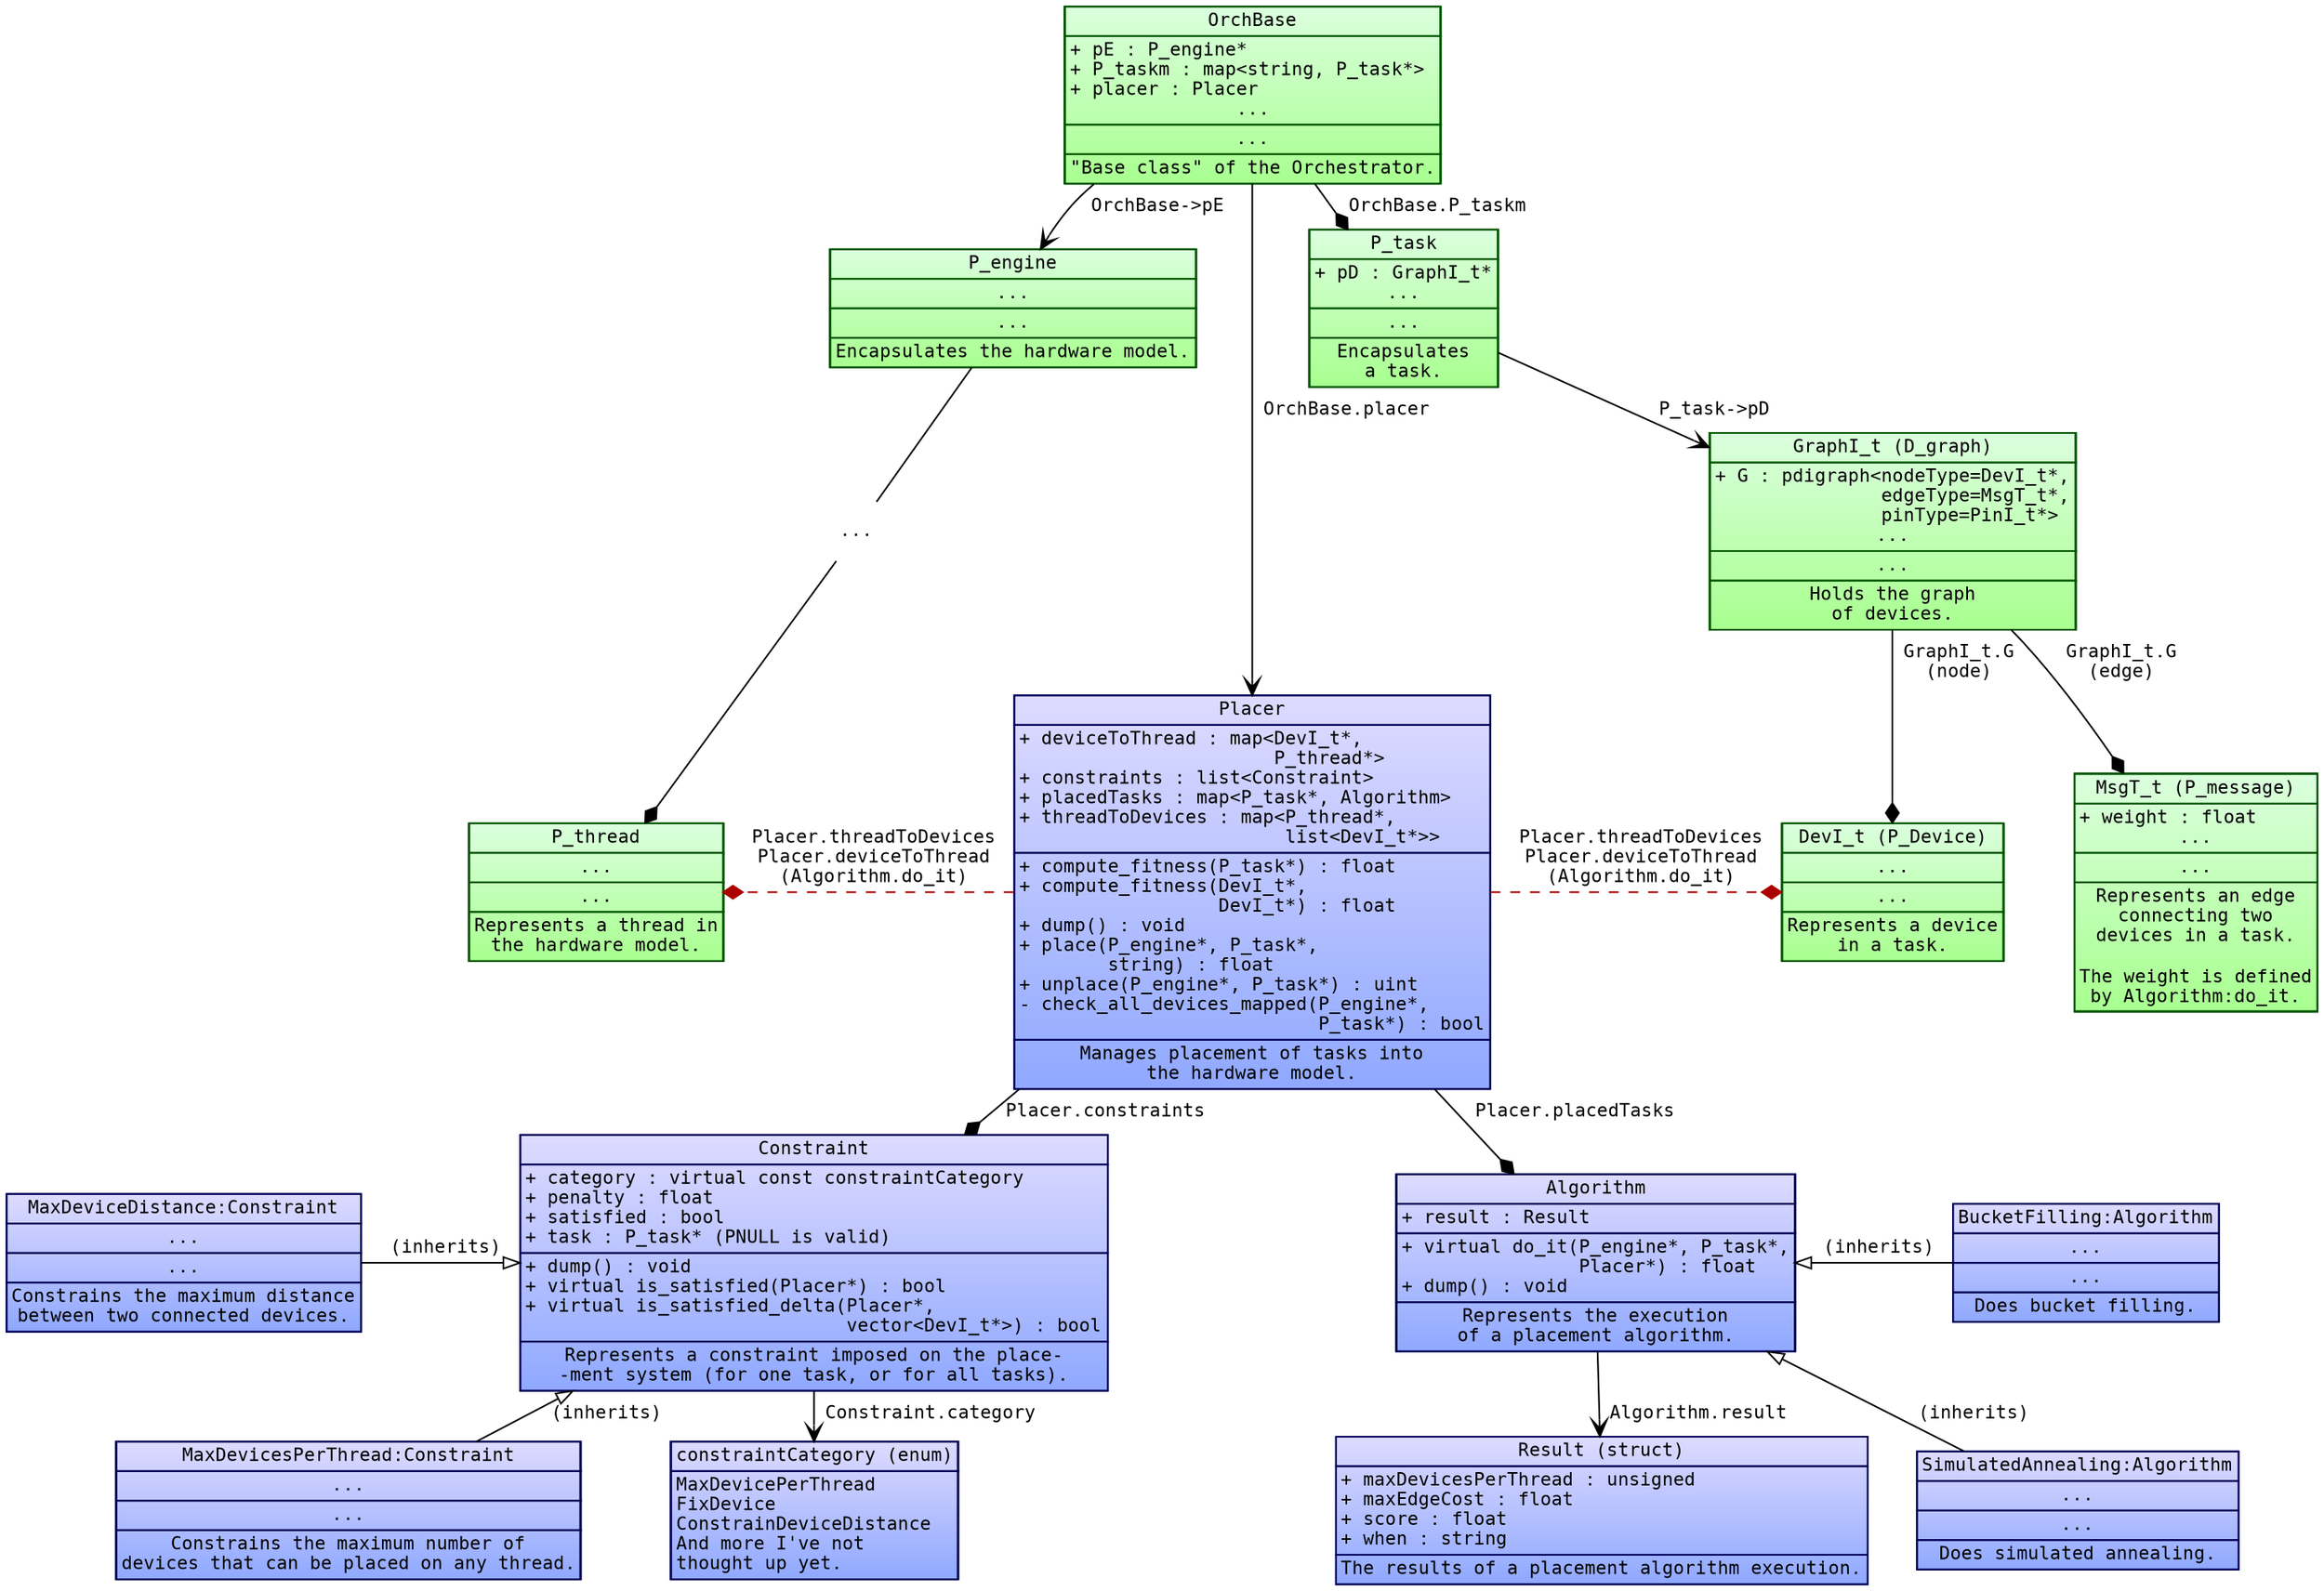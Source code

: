 digraph G {
    fontname="Inconsolata";
    fontsize=11;
    margin=0;
    nodesep=0.3;
    rankdir="UD";
    ranksep=0.2;

    /* Class definitions (as graph nodes) */
    node[color="#005500",
         fillcolor="#DBFFDE:#A8FF8F",
         fontname="Inconsolata",
         fontsize=11,
         gradientangle=270,
         margin=0,
         shape="rect",
         style="filled"];

    /* Class definitions (as graph nodes). */
    OrchBase[label=<<TABLE BORDER="0" CELLBORDER="1" CELLSPACING="0">
<TR><TD>OrchBase</TD></TR>
<TR><TD ALIGN="LEFT">
+ pE : P_engine*<BR ALIGN="LEFT"/>
+ P_taskm : map&lt;string, P_task*&gt;<BR ALIGN="LEFT"/>
+ placer : Placer<BR ALIGN="LEFT"/>
 ...<BR ALIGN="TEXT"/>
</TD></TR>
<TR><TD ALIGN="TEXT">
...<BR ALIGN="TEXT"/>
</TD></TR>
<TR><TD ALIGN="TEXT">
"Base class" of the Orchestrator.<BR ALIGN="TEXT"/>
</TD></TR></TABLE>>];

    P_engine[label=<<TABLE BORDER="0" CELLBORDER="1" CELLSPACING="0">
<TR><TD>P_engine</TD></TR>
<TR><TD ALIGN="TEXT">
...<BR ALIGN="TEXT"/>
</TD></TR>
<TR><TD ALIGN="TEXT">
...<BR ALIGN="TEXT"/>
</TD></TR>
<TR><TD ALIGN="TEXT">
Encapsulates the hardware model.<BR ALIGN="TEXT"/>
</TD></TR></TABLE>>];

    P_task[label=<<TABLE BORDER="0" CELLBORDER="1" CELLSPACING="0">
<TR><TD>P_task</TD></TR>
<TR><TD ALIGN="TEXT">
+ pD : GraphI_t*<BR ALIGN="LEFT"/>
...<BR ALIGN="TEXT"/>
</TD></TR>
<TR><TD ALIGN="TEXT">
...<BR ALIGN="TEXT"/>
</TD></TR>
<TR><TD ALIGN="TEXT">
Encapsulates<BR ALIGN="TEXT"/>
a task.<BR ALIGN="TEXT"/>
</TD></TR></TABLE>>];

    GraphI_t[label=<<TABLE BORDER="0" CELLBORDER="1" CELLSPACING="0">
<TR><TD>GraphI_t (D_graph)</TD></TR>
<TR><TD ALIGN="TEXT">
+ G : pdigraph&lt;nodeType=DevI_t*,<BR ALIGN="LEFT"/>
               edgeType=MsgT_t*,<BR ALIGN="LEFT"/>
               pinType=PinI_t*&gt;<BR ALIGN="LEFT"/>
...<BR ALIGN="TEXT"/>
</TD></TR>
<TR><TD ALIGN="TEXT">
...<BR ALIGN="TEXT"/>
</TD></TR>
<TR><TD ALIGN="TEXT">
Holds the graph<BR ALIGN="TEXT"/>
of devices.<BR ALIGN="TEXT"/>
</TD></TR></TABLE>>];

    P_thread[label=<<TABLE BORDER="0" CELLBORDER="1" CELLSPACING="0">
<TR><TD>P_thread</TD></TR>
<TR><TD ALIGN="TEXT">
...<BR ALIGN="TEXT"/>
</TD></TR>
<TR><TD ALIGN="TEXT">
...<BR ALIGN="TEXT"/>
</TD></TR>
<TR><TD ALIGN="TEXT">
Represents a thread in<BR ALIGN="TEXT"/>
the hardware model.<BR ALIGN="TEXT"/>
</TD></TR></TABLE>>];

    DevI_t[label=<<TABLE BORDER="0" CELLBORDER="1" CELLSPACING="0">
<TR><TD>DevI_t (P_Device)</TD></TR>
<TR><TD ALIGN="TEXT">
...<BR ALIGN="TEXT"/>
</TD></TR>
<TR><TD ALIGN="TEXT">
...<BR ALIGN="TEXT"/>
</TD></TR>
<TR><TD ALIGN="TEXT">
Represents a device<BR ALIGN="TEXT"/>
in a task.<BR ALIGN="TEXT"/>
</TD></TR></TABLE>>];

    MsgT_t[label=<<TABLE BORDER="0" CELLBORDER="1" CELLSPACING="0">
           <TR><TD>MsgT_t (P_message)</TD></TR>
<TR><TD ALIGN="TEXT">
+ weight : float<BR ALIGN="LEFT"/>
...<BR ALIGN="TEXT"/>
</TD></TR>
<TR><TD ALIGN="TEXT">
...<BR ALIGN="TEXT"/>
</TD></TR>
<TR><TD ALIGN="TEXT">
Represents an edge<BR ALIGN="TEXT"/>
connecting two<BR ALIGN="TEXT"/>
devices in a task.<BR ALIGN="TEXT"/><BR ALIGN="TEXT"/>
The weight is defined<BR ALIGN="TEXT"/>
by Algorithm:do_it.<BR ALIGN="TEXT"/>
</TD></TR></TABLE>>];

    node[color="#000055",
         fillcolor="#DEDBFF:#8FA8FF"];

    Placer[label=<<TABLE BORDER="0" CELLBORDER="1" CELLSPACING="0">
<TR><TD>Placer</TD></TR>
<TR><TD ALIGN="LEFT">
+ deviceToThread : map&lt;DevI_t*,<BR ALIGN="LEFT"/>
                       P_thread*&gt;<BR ALIGN="LEFT"/>
+ constraints : list&lt;Constraint&gt;<BR ALIGN="LEFT"/>
+ placedTasks : map&lt;P_task*, Algorithm&gt;<BR ALIGN="LEFT"/>
+ threadToDevices : map&lt;P_thread*,<BR ALIGN="LEFT"/>
                        list&lt;DevI_t*&gt;&gt;<BR ALIGN="LEFT"/>
</TD></TR>
<TR><TD ALIGN="LEFT">
+ compute_fitness(P_task*) : float<BR ALIGN="LEFT"/>
+ compute_fitness(DevI_t*,<BR ALIGN="LEFT"/>
                  DevI_t*) : float<BR ALIGN="LEFT"/>
+ dump() : void<BR ALIGN="LEFT"/>
+ place(P_engine*, P_task*,<BR ALIGN="LEFT"/>
        string) : float<BR ALIGN="LEFT"/>
+ unplace(P_engine*, P_task*) : uint<BR ALIGN="LEFT"/>
- check_all_devices_mapped(P_engine*,<BR ALIGN="LEFT"/>
                           P_task*) : bool<BR ALIGN="LEFT"/>
</TD></TR>
<TR><TD ALIGN="TEXT">
Manages placement of tasks into<BR ALIGN="TEXT"/>
the hardware model.
</TD></TR></TABLE>>];

    MaxDeviceDistance[label=<<TABLE BORDER="0" CELLBORDER="1" CELLSPACING="0">
<TR><TD>MaxDeviceDistance:Constraint</TD></TR>
<TR><TD ALIGN="TEXT">
...<BR ALIGN="TEXT"/>
</TD></TR>
<TR><TD ALIGN="TEXT">
...<BR ALIGN="TEXT"/>
</TD></TR>
<TR><TD ALIGN="TEXT">
Constrains the maximum distance<BR ALIGN="TEXT"/>
between two connected devices.<BR ALIGN="TEXT"/>
</TD></TR></TABLE>>];

    Constraint[label=<<TABLE BORDER="0" CELLBORDER="1" CELLSPACING="0">
<TR><TD>Constraint</TD></TR>
<TR><TD ALIGN="LEFT">
+ category : virtual const constraintCategory<BR ALIGN="LEFT"/>
+ penalty : float<BR ALIGN="LEFT"/>
+ satisfied : bool<BR ALIGN="LEFT"/>
+ task : P_task* (PNULL is valid)<BR ALIGN="LEFT"/>
</TD></TR>
<TR><TD ALIGN="LEFT">
+ dump() : void<BR ALIGN="LEFT"/>
+ virtual is_satisfied(Placer*) : bool<BR ALIGN="LEFT"/>
+ virtual is_satisfied_delta(Placer*,<BR ALIGN="LEFT"/>
                             vector&lt;DevI_t*&gt;) : bool<BR ALIGN="LEFT"/>
</TD></TR>
<TR><TD ALIGN="TEXT">
Represents a constraint imposed on the place-<BR ALIGN="TEXT"/>
-ment system (for one task, or for all tasks).<BR ALIGN="TEXT"/>
</TD></TR></TABLE>>];

    placeholder_1[style="invis"];
    placeholder_2[style="invis"];

    constraintCategory[label=<<TABLE BORDER="0" CELLBORDER="1" CELLSPACING="0">
<TR><TD>constraintCategory (enum)</TD></TR>
<TR><TD ALIGN="LEFT">
MaxDevicePerThread<BR ALIGN="LEFT"/>
FixDevice<BR ALIGN="LEFT"/>
ConstrainDeviceDistance<BR ALIGN="LEFT"/>
And more I've not<BR ALIGN="LEFT"/>
thought up yet.<BR ALIGN="LEFT"/>
</TD></TR></TABLE>>];

    MaxDevicesPerThread[label=<<TABLE BORDER="0" CELLBORDER="1" CELLSPACING="0">
<TR><TD>MaxDevicesPerThread:Constraint</TD></TR>
<TR><TD ALIGN="TEXT">
...<BR ALIGN="TEXT"/>
</TD></TR>
<TR><TD ALIGN="TEXT">
...<BR ALIGN="TEXT"/>
</TD></TR>
<TR><TD ALIGN="TEXT">
Constrains the maximum number of<BR ALIGN="TEXT"/>
devices that can be placed on any thread.<BR ALIGN="TEXT"/>
</TD></TR></TABLE>>];

    Algorithm[label=<<TABLE BORDER="0" CELLBORDER="1" CELLSPACING="0">
<TR><TD>Algorithm</TD></TR>
<TR><TD ALIGN="LEFT">
+ result : Result<BR ALIGN="LEFT"/>
</TD></TR>
<TR><TD ALIGN="LEFT">
+ virtual do_it(P_engine*, P_task*,<BR ALIGN="LEFT"/>
                Placer*) : float<BR ALIGN="LEFT"/>
+ dump() : void<BR ALIGN="LEFT"/>
</TD></TR>
<TR><TD ALIGN="TEXT">
Represents the execution<BR ALIGN="TEXT"/>
of a placement algorithm.<BR ALIGN="TEXT"/>
</TD></TR></TABLE>>];

    Result[label=<<TABLE BORDER="0" CELLBORDER="1" CELLSPACING="0">
<TR><TD>Result (struct)</TD></TR>
<TR><TD ALIGN="LEFT">
+ maxDevicesPerThread : unsigned<BR ALIGN="LEFT"/>
+ maxEdgeCost : float<BR ALIGN="LEFT"/>
+ score : float<BR ALIGN="LEFT"/>
+ when : string<BR ALIGN="LEFT"/>
</TD></TR>
<TR><TD ALIGN="TEXT">
The results of a placement algorithm execution.<BR ALIGN="TEXT"/>
</TD></TR></TABLE>>];

    SimulatedAnnealing[label=<<TABLE BORDER="0" CELLBORDER="1" CELLSPACING="0">
<TR><TD>SimulatedAnnealing:Algorithm</TD></TR>
<TR><TD ALIGN="TEXT">
...<BR ALIGN="TEXT"/>
</TD></TR>
<TR><TD ALIGN="TEXT">
...<BR ALIGN="TEXT"/>
</TD></TR>
<TR><TD ALIGN="TEXT">
Does simulated annealing.<BR ALIGN="TEXT"/>
</TD></TR></TABLE>>];

    BucketFilling[label=<<TABLE BORDER="0" CELLBORDER="1" CELLSPACING="0">
<TR><TD>BucketFilling:Algorithm</TD></TR>
<TR><TD ALIGN="TEXT">
...<BR ALIGN="TEXT"/>
</TD></TR>
<TR><TD ALIGN="TEXT">
...<BR ALIGN="TEXT"/>
</TD></TR>
<TR><TD ALIGN="TEXT">
Does bucket filling.<BR ALIGN="TEXT"/>
</TD></TR></TABLE>>];

    /* Relationship definitions (as graph edges) */
    edge[color="#000000",
         fontname="Inconsolata",
         fontsize=11];

    /* Containment. */
    {edge[arrowhead="vee"];
        OrchBase -> Placer[label=" OrchBase.placer"];
        Constraint -> constraintCategory[label=" Constraint.category"];
        Algorithm -> Result[label=" Algorithm.result"];
        OrchBase -> P_engine[label=" OrchBase->pE"];
        P_task -> GraphI_t[label=" P_task->pD"];
    }

    /* Containment across ellipsis nodes. */
    {node[label="...", margin=0, color="#FFFFFF", fillcolor="#FFFFFF"];
        ellipsis_1;
    }

    {edge[arrowhead="none"];
        P_engine -> ellipsis_1;
    }

    {edge[arrowhead="diamond"];
        ellipsis_1 -> P_thread;
    }

    /* One-to-many relationships in a separate block. */
    {edge[arrowhead="diamond"];
        OrchBase -> P_task[label=" OrchBase.P_taskm"];
        Placer -> Constraint[label=" Placer.constraints"];
        Placer -> Algorithm[label=" Placer.placedTasks"];
        GraphI_t -> DevI_t[label=" GraphI_t.G\n (node)"];
        GraphI_t -> MsgT_t[label=" GraphI_t.G\n (edge)"];

        /* Placement! */
        {edge[color="#AA0000", style="dashed"];
        Placer -> P_thread[label=" Placer.threadToDevices\n Placer.deviceToThread\n (Algorithm.do_it)",
                           constraint=false];
        Placer -> DevI_t[label=" Placer.threadToDevices\n Placer.deviceToThread\n (Algorithm.do_it)",
                           constraint=false];
        }
    }

    /* Inheritance */
    {edge[arrowhead="onormal", label=" (inherits)"];
        //BucketFilling -> Algorithm;
        Algorithm -> BucketFilling[arrowtail="onormal", dir="back"];
        SimulatedAnnealing -> Algorithm;
        MaxDevicesPerThread -> Constraint;
        MaxDeviceDistance -> Constraint;
    }

    /* Rank hackery */
    {rank="same";
        P_engine -> P_task [style="invis"];
        rankdir="LR";
    }

    {rank="same";
        P_thread -> Placer -> DevI_t -> MsgT_t [style="invis"];
        rankdir="LR";
    }


    {rank="same";
        MaxDeviceDistance -> Constraint -> placeholder_1 -> Algorithm ->
            BucketFilling [style="invis"];
        rankdir="LR";
    }

    {edge[style="invis"];
        BucketFilling -> SimulatedAnnealing;
        MaxDeviceDistance -> MaxDevicesPerThread;
        Placer -> placeholder_1;
        placeholder_1 -> placeholder_2;
    }
}
